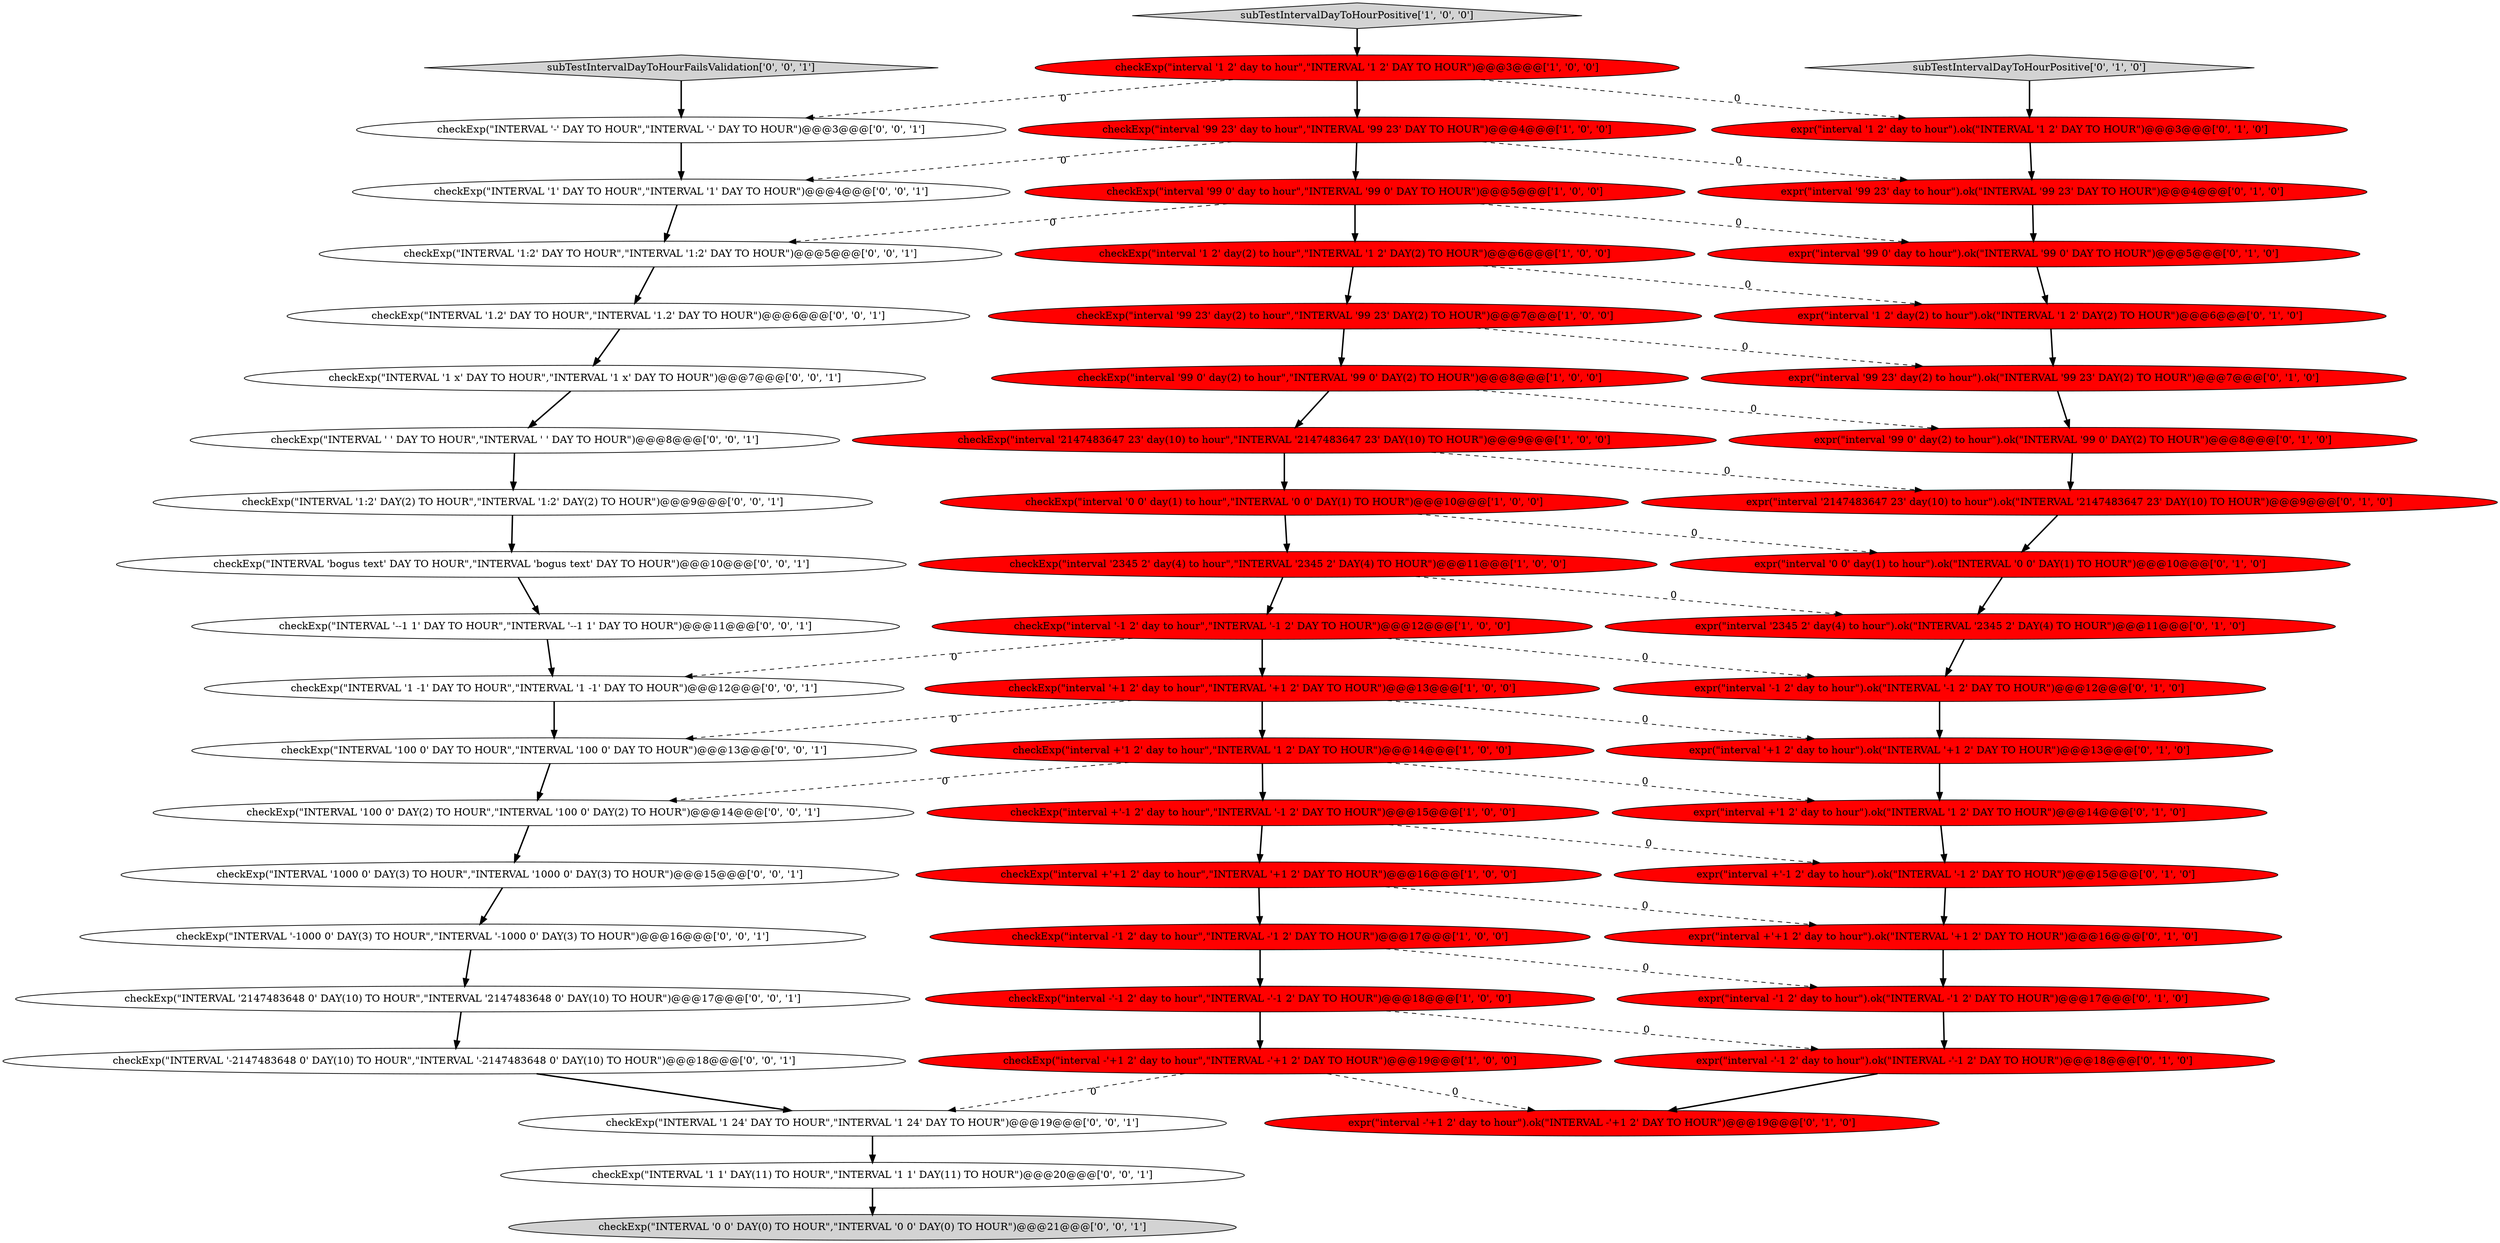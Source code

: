 digraph {
0 [style = filled, label = "checkExp(\"interval '99 0' day(2) to hour\",\"INTERVAL '99 0' DAY(2) TO HOUR\")@@@8@@@['1', '0', '0']", fillcolor = red, shape = ellipse image = "AAA1AAABBB1BBB"];
21 [style = filled, label = "expr(\"interval '0 0' day(1) to hour\").ok(\"INTERVAL '0 0' DAY(1) TO HOUR\")@@@10@@@['0', '1', '0']", fillcolor = red, shape = ellipse image = "AAA1AAABBB2BBB"];
53 [style = filled, label = "checkExp(\"INTERVAL '1 24' DAY TO HOUR\",\"INTERVAL '1 24' DAY TO HOUR\")@@@19@@@['0', '0', '1']", fillcolor = white, shape = ellipse image = "AAA0AAABBB3BBB"];
41 [style = filled, label = "checkExp(\"INTERVAL '-' DAY TO HOUR\",\"INTERVAL '-' DAY TO HOUR\")@@@3@@@['0', '0', '1']", fillcolor = white, shape = ellipse image = "AAA0AAABBB3BBB"];
13 [style = filled, label = "subTestIntervalDayToHourPositive['1', '0', '0']", fillcolor = lightgray, shape = diamond image = "AAA0AAABBB1BBB"];
49 [style = filled, label = "checkExp(\"INTERVAL '0 0' DAY(0) TO HOUR\",\"INTERVAL '0 0' DAY(0) TO HOUR\")@@@21@@@['0', '0', '1']", fillcolor = lightgray, shape = ellipse image = "AAA0AAABBB3BBB"];
35 [style = filled, label = "expr(\"interval '99 0' day to hour\").ok(\"INTERVAL '99 0' DAY TO HOUR\")@@@5@@@['0', '1', '0']", fillcolor = red, shape = ellipse image = "AAA1AAABBB2BBB"];
30 [style = filled, label = "expr(\"interval '2147483647 23' day(10) to hour\").ok(\"INTERVAL '2147483647 23' DAY(10) TO HOUR\")@@@9@@@['0', '1', '0']", fillcolor = red, shape = ellipse image = "AAA1AAABBB2BBB"];
14 [style = filled, label = "checkExp(\"interval +'+1 2' day to hour\",\"INTERVAL '+1 2' DAY TO HOUR\")@@@16@@@['1', '0', '0']", fillcolor = red, shape = ellipse image = "AAA1AAABBB1BBB"];
25 [style = filled, label = "expr(\"interval '99 0' day(2) to hour\").ok(\"INTERVAL '99 0' DAY(2) TO HOUR\")@@@8@@@['0', '1', '0']", fillcolor = red, shape = ellipse image = "AAA1AAABBB2BBB"];
50 [style = filled, label = "checkExp(\"INTERVAL ' ' DAY TO HOUR\",\"INTERVAL ' ' DAY TO HOUR\")@@@8@@@['0', '0', '1']", fillcolor = white, shape = ellipse image = "AAA0AAABBB3BBB"];
24 [style = filled, label = "expr(\"interval '1 2' day(2) to hour\").ok(\"INTERVAL '1 2' DAY(2) TO HOUR\")@@@6@@@['0', '1', '0']", fillcolor = red, shape = ellipse image = "AAA1AAABBB2BBB"];
9 [style = filled, label = "checkExp(\"interval +'-1 2' day to hour\",\"INTERVAL '-1 2' DAY TO HOUR\")@@@15@@@['1', '0', '0']", fillcolor = red, shape = ellipse image = "AAA1AAABBB1BBB"];
33 [style = filled, label = "expr(\"interval '+1 2' day to hour\").ok(\"INTERVAL '+1 2' DAY TO HOUR\")@@@13@@@['0', '1', '0']", fillcolor = red, shape = ellipse image = "AAA1AAABBB2BBB"];
4 [style = filled, label = "checkExp(\"interval '1 2' day(2) to hour\",\"INTERVAL '1 2' DAY(2) TO HOUR\")@@@6@@@['1', '0', '0']", fillcolor = red, shape = ellipse image = "AAA1AAABBB1BBB"];
28 [style = filled, label = "expr(\"interval '99 23' day to hour\").ok(\"INTERVAL '99 23' DAY TO HOUR\")@@@4@@@['0', '1', '0']", fillcolor = red, shape = ellipse image = "AAA1AAABBB2BBB"];
17 [style = filled, label = "checkExp(\"interval -'-1 2' day to hour\",\"INTERVAL -'-1 2' DAY TO HOUR\")@@@18@@@['1', '0', '0']", fillcolor = red, shape = ellipse image = "AAA1AAABBB1BBB"];
7 [style = filled, label = "checkExp(\"interval '99 23' day(2) to hour\",\"INTERVAL '99 23' DAY(2) TO HOUR\")@@@7@@@['1', '0', '0']", fillcolor = red, shape = ellipse image = "AAA1AAABBB1BBB"];
20 [style = filled, label = "expr(\"interval '1 2' day to hour\").ok(\"INTERVAL '1 2' DAY TO HOUR\")@@@3@@@['0', '1', '0']", fillcolor = red, shape = ellipse image = "AAA1AAABBB2BBB"];
12 [style = filled, label = "checkExp(\"interval '-1 2' day to hour\",\"INTERVAL '-1 2' DAY TO HOUR\")@@@12@@@['1', '0', '0']", fillcolor = red, shape = ellipse image = "AAA1AAABBB1BBB"];
15 [style = filled, label = "checkExp(\"interval '99 23' day to hour\",\"INTERVAL '99 23' DAY TO HOUR\")@@@4@@@['1', '0', '0']", fillcolor = red, shape = ellipse image = "AAA1AAABBB1BBB"];
31 [style = filled, label = "expr(\"interval '99 23' day(2) to hour\").ok(\"INTERVAL '99 23' DAY(2) TO HOUR\")@@@7@@@['0', '1', '0']", fillcolor = red, shape = ellipse image = "AAA1AAABBB2BBB"];
37 [style = filled, label = "checkExp(\"INTERVAL '-2147483648 0' DAY(10) TO HOUR\",\"INTERVAL '-2147483648 0' DAY(10) TO HOUR\")@@@18@@@['0', '0', '1']", fillcolor = white, shape = ellipse image = "AAA0AAABBB3BBB"];
54 [style = filled, label = "checkExp(\"INTERVAL '1:2' DAY TO HOUR\",\"INTERVAL '1:2' DAY TO HOUR\")@@@5@@@['0', '0', '1']", fillcolor = white, shape = ellipse image = "AAA0AAABBB3BBB"];
55 [style = filled, label = "checkExp(\"INTERVAL '1 x' DAY TO HOUR\",\"INTERVAL '1 x' DAY TO HOUR\")@@@7@@@['0', '0', '1']", fillcolor = white, shape = ellipse image = "AAA0AAABBB3BBB"];
40 [style = filled, label = "checkExp(\"INTERVAL '--1 1' DAY TO HOUR\",\"INTERVAL '--1 1' DAY TO HOUR\")@@@11@@@['0', '0', '1']", fillcolor = white, shape = ellipse image = "AAA0AAABBB3BBB"];
3 [style = filled, label = "checkExp(\"interval '1 2' day to hour\",\"INTERVAL '1 2' DAY TO HOUR\")@@@3@@@['1', '0', '0']", fillcolor = red, shape = ellipse image = "AAA1AAABBB1BBB"];
1 [style = filled, label = "checkExp(\"interval +'1 2' day to hour\",\"INTERVAL '1 2' DAY TO HOUR\")@@@14@@@['1', '0', '0']", fillcolor = red, shape = ellipse image = "AAA1AAABBB1BBB"];
32 [style = filled, label = "expr(\"interval '-1 2' day to hour\").ok(\"INTERVAL '-1 2' DAY TO HOUR\")@@@12@@@['0', '1', '0']", fillcolor = red, shape = ellipse image = "AAA1AAABBB2BBB"];
19 [style = filled, label = "expr(\"interval +'-1 2' day to hour\").ok(\"INTERVAL '-1 2' DAY TO HOUR\")@@@15@@@['0', '1', '0']", fillcolor = red, shape = ellipse image = "AAA1AAABBB2BBB"];
52 [style = filled, label = "checkExp(\"INTERVAL '1000 0' DAY(3) TO HOUR\",\"INTERVAL '1000 0' DAY(3) TO HOUR\")@@@15@@@['0', '0', '1']", fillcolor = white, shape = ellipse image = "AAA0AAABBB3BBB"];
2 [style = filled, label = "checkExp(\"interval -'+1 2' day to hour\",\"INTERVAL -'+1 2' DAY TO HOUR\")@@@19@@@['1', '0', '0']", fillcolor = red, shape = ellipse image = "AAA1AAABBB1BBB"];
27 [style = filled, label = "expr(\"interval -'+1 2' day to hour\").ok(\"INTERVAL -'+1 2' DAY TO HOUR\")@@@19@@@['0', '1', '0']", fillcolor = red, shape = ellipse image = "AAA1AAABBB2BBB"];
51 [style = filled, label = "checkExp(\"INTERVAL '-1000 0' DAY(3) TO HOUR\",\"INTERVAL '-1000 0' DAY(3) TO HOUR\")@@@16@@@['0', '0', '1']", fillcolor = white, shape = ellipse image = "AAA0AAABBB3BBB"];
6 [style = filled, label = "checkExp(\"interval '2345 2' day(4) to hour\",\"INTERVAL '2345 2' DAY(4) TO HOUR\")@@@11@@@['1', '0', '0']", fillcolor = red, shape = ellipse image = "AAA1AAABBB1BBB"];
11 [style = filled, label = "checkExp(\"interval '2147483647 23' day(10) to hour\",\"INTERVAL '2147483647 23' DAY(10) TO HOUR\")@@@9@@@['1', '0', '0']", fillcolor = red, shape = ellipse image = "AAA1AAABBB1BBB"];
18 [style = filled, label = "expr(\"interval '2345 2' day(4) to hour\").ok(\"INTERVAL '2345 2' DAY(4) TO HOUR\")@@@11@@@['0', '1', '0']", fillcolor = red, shape = ellipse image = "AAA1AAABBB2BBB"];
26 [style = filled, label = "expr(\"interval +'+1 2' day to hour\").ok(\"INTERVAL '+1 2' DAY TO HOUR\")@@@16@@@['0', '1', '0']", fillcolor = red, shape = ellipse image = "AAA1AAABBB2BBB"];
8 [style = filled, label = "checkExp(\"interval -'1 2' day to hour\",\"INTERVAL -'1 2' DAY TO HOUR\")@@@17@@@['1', '0', '0']", fillcolor = red, shape = ellipse image = "AAA1AAABBB1BBB"];
22 [style = filled, label = "expr(\"interval +'1 2' day to hour\").ok(\"INTERVAL '1 2' DAY TO HOUR\")@@@14@@@['0', '1', '0']", fillcolor = red, shape = ellipse image = "AAA1AAABBB2BBB"];
47 [style = filled, label = "checkExp(\"INTERVAL '1:2' DAY(2) TO HOUR\",\"INTERVAL '1:2' DAY(2) TO HOUR\")@@@9@@@['0', '0', '1']", fillcolor = white, shape = ellipse image = "AAA0AAABBB3BBB"];
5 [style = filled, label = "checkExp(\"interval '+1 2' day to hour\",\"INTERVAL '+1 2' DAY TO HOUR\")@@@13@@@['1', '0', '0']", fillcolor = red, shape = ellipse image = "AAA1AAABBB1BBB"];
10 [style = filled, label = "checkExp(\"interval '0 0' day(1) to hour\",\"INTERVAL '0 0' DAY(1) TO HOUR\")@@@10@@@['1', '0', '0']", fillcolor = red, shape = ellipse image = "AAA1AAABBB1BBB"];
36 [style = filled, label = "checkExp(\"INTERVAL '100 0' DAY(2) TO HOUR\",\"INTERVAL '100 0' DAY(2) TO HOUR\")@@@14@@@['0', '0', '1']", fillcolor = white, shape = ellipse image = "AAA0AAABBB3BBB"];
16 [style = filled, label = "checkExp(\"interval '99 0' day to hour\",\"INTERVAL '99 0' DAY TO HOUR\")@@@5@@@['1', '0', '0']", fillcolor = red, shape = ellipse image = "AAA1AAABBB1BBB"];
38 [style = filled, label = "checkExp(\"INTERVAL '1' DAY TO HOUR\",\"INTERVAL '1' DAY TO HOUR\")@@@4@@@['0', '0', '1']", fillcolor = white, shape = ellipse image = "AAA0AAABBB3BBB"];
45 [style = filled, label = "checkExp(\"INTERVAL '100 0' DAY TO HOUR\",\"INTERVAL '100 0' DAY TO HOUR\")@@@13@@@['0', '0', '1']", fillcolor = white, shape = ellipse image = "AAA0AAABBB3BBB"];
39 [style = filled, label = "checkExp(\"INTERVAL 'bogus text' DAY TO HOUR\",\"INTERVAL 'bogus text' DAY TO HOUR\")@@@10@@@['0', '0', '1']", fillcolor = white, shape = ellipse image = "AAA0AAABBB3BBB"];
23 [style = filled, label = "expr(\"interval -'1 2' day to hour\").ok(\"INTERVAL -'1 2' DAY TO HOUR\")@@@17@@@['0', '1', '0']", fillcolor = red, shape = ellipse image = "AAA1AAABBB2BBB"];
44 [style = filled, label = "checkExp(\"INTERVAL '1.2' DAY TO HOUR\",\"INTERVAL '1.2' DAY TO HOUR\")@@@6@@@['0', '0', '1']", fillcolor = white, shape = ellipse image = "AAA0AAABBB3BBB"];
48 [style = filled, label = "checkExp(\"INTERVAL '1 1' DAY(11) TO HOUR\",\"INTERVAL '1 1' DAY(11) TO HOUR\")@@@20@@@['0', '0', '1']", fillcolor = white, shape = ellipse image = "AAA0AAABBB3BBB"];
42 [style = filled, label = "subTestIntervalDayToHourFailsValidation['0', '0', '1']", fillcolor = lightgray, shape = diamond image = "AAA0AAABBB3BBB"];
46 [style = filled, label = "checkExp(\"INTERVAL '1 -1' DAY TO HOUR\",\"INTERVAL '1 -1' DAY TO HOUR\")@@@12@@@['0', '0', '1']", fillcolor = white, shape = ellipse image = "AAA0AAABBB3BBB"];
43 [style = filled, label = "checkExp(\"INTERVAL '2147483648 0' DAY(10) TO HOUR\",\"INTERVAL '2147483648 0' DAY(10) TO HOUR\")@@@17@@@['0', '0', '1']", fillcolor = white, shape = ellipse image = "AAA0AAABBB3BBB"];
34 [style = filled, label = "expr(\"interval -'-1 2' day to hour\").ok(\"INTERVAL -'-1 2' DAY TO HOUR\")@@@18@@@['0', '1', '0']", fillcolor = red, shape = ellipse image = "AAA1AAABBB2BBB"];
29 [style = filled, label = "subTestIntervalDayToHourPositive['0', '1', '0']", fillcolor = lightgray, shape = diamond image = "AAA0AAABBB2BBB"];
3->41 [style = dashed, label="0"];
42->41 [style = bold, label=""];
48->49 [style = bold, label=""];
31->25 [style = bold, label=""];
10->21 [style = dashed, label="0"];
7->31 [style = dashed, label="0"];
12->5 [style = bold, label=""];
15->28 [style = dashed, label="0"];
17->34 [style = dashed, label="0"];
22->19 [style = bold, label=""];
36->52 [style = bold, label=""];
38->54 [style = bold, label=""];
25->30 [style = bold, label=""];
16->35 [style = dashed, label="0"];
12->32 [style = dashed, label="0"];
20->28 [style = bold, label=""];
45->36 [style = bold, label=""];
2->27 [style = dashed, label="0"];
0->11 [style = bold, label=""];
7->0 [style = bold, label=""];
3->15 [style = bold, label=""];
43->37 [style = bold, label=""];
47->39 [style = bold, label=""];
15->16 [style = bold, label=""];
10->6 [style = bold, label=""];
21->18 [style = bold, label=""];
4->7 [style = bold, label=""];
1->9 [style = bold, label=""];
32->33 [style = bold, label=""];
35->24 [style = bold, label=""];
1->22 [style = dashed, label="0"];
6->18 [style = dashed, label="0"];
40->46 [style = bold, label=""];
14->26 [style = dashed, label="0"];
9->19 [style = dashed, label="0"];
8->17 [style = bold, label=""];
15->38 [style = dashed, label="0"];
2->53 [style = dashed, label="0"];
5->1 [style = bold, label=""];
29->20 [style = bold, label=""];
28->35 [style = bold, label=""];
30->21 [style = bold, label=""];
37->53 [style = bold, label=""];
1->36 [style = dashed, label="0"];
44->55 [style = bold, label=""];
0->25 [style = dashed, label="0"];
17->2 [style = bold, label=""];
13->3 [style = bold, label=""];
24->31 [style = bold, label=""];
11->10 [style = bold, label=""];
54->44 [style = bold, label=""];
19->26 [style = bold, label=""];
50->47 [style = bold, label=""];
39->40 [style = bold, label=""];
26->23 [style = bold, label=""];
3->20 [style = dashed, label="0"];
5->45 [style = dashed, label="0"];
5->33 [style = dashed, label="0"];
9->14 [style = bold, label=""];
18->32 [style = bold, label=""];
23->34 [style = bold, label=""];
16->54 [style = dashed, label="0"];
46->45 [style = bold, label=""];
51->43 [style = bold, label=""];
41->38 [style = bold, label=""];
14->8 [style = bold, label=""];
55->50 [style = bold, label=""];
12->46 [style = dashed, label="0"];
4->24 [style = dashed, label="0"];
16->4 [style = bold, label=""];
52->51 [style = bold, label=""];
11->30 [style = dashed, label="0"];
33->22 [style = bold, label=""];
53->48 [style = bold, label=""];
8->23 [style = dashed, label="0"];
34->27 [style = bold, label=""];
6->12 [style = bold, label=""];
}
